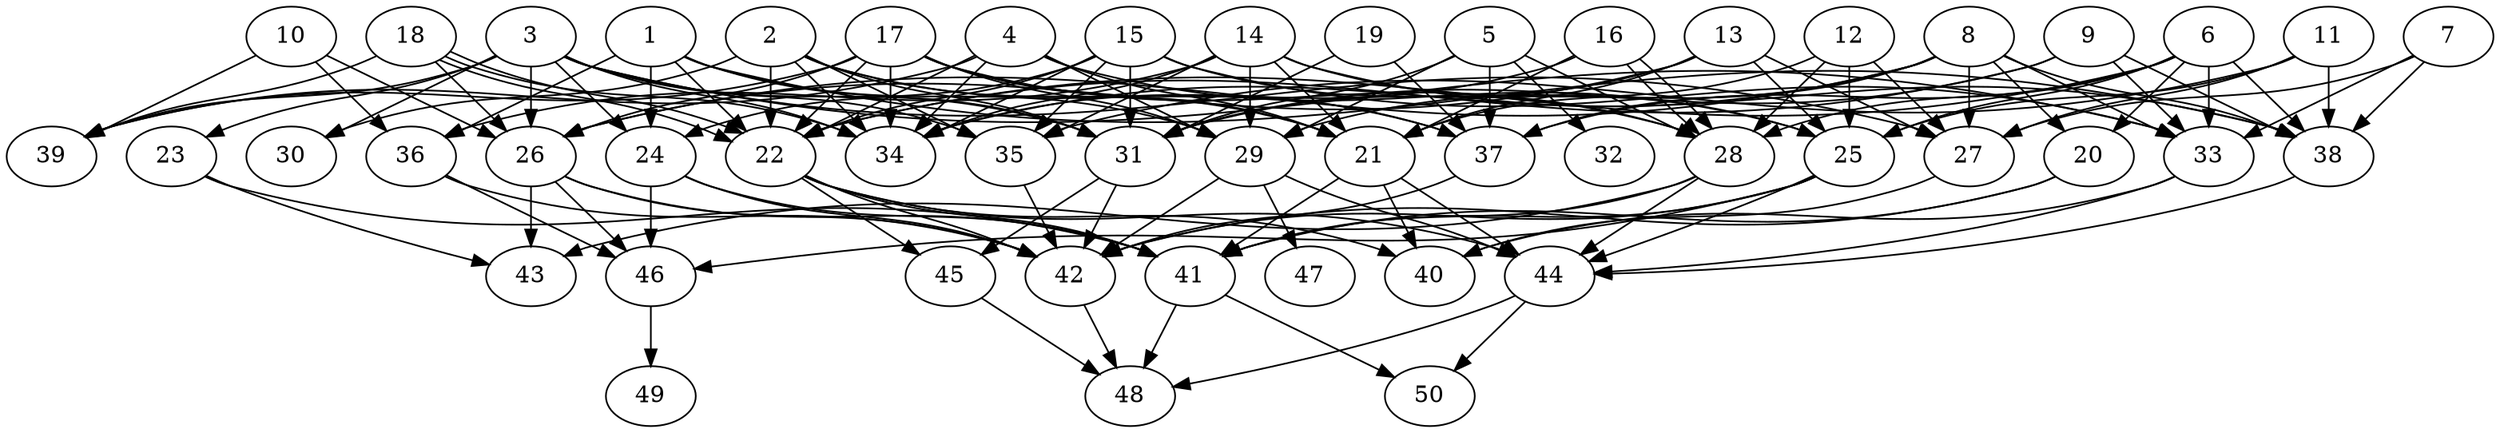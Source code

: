 // DAG automatically generated by daggen at Thu Oct  3 14:07:57 2019
// ./daggen --dot -n 50 --ccr 0.5 --fat 0.7 --regular 0.5 --density 0.5 --mindata 5242880 --maxdata 52428800 
digraph G {
  1 [size="20455424", alpha="0.12", expect_size="10227712"] 
  1 -> 22 [size ="10227712"]
  1 -> 24 [size ="10227712"]
  1 -> 29 [size ="10227712"]
  1 -> 31 [size ="10227712"]
  1 -> 36 [size ="10227712"]
  1 -> 38 [size ="10227712"]
  2 [size="65906688", alpha="0.15", expect_size="32953344"] 
  2 -> 21 [size ="32953344"]
  2 -> 22 [size ="32953344"]
  2 -> 30 [size ="32953344"]
  2 -> 31 [size ="32953344"]
  2 -> 34 [size ="32953344"]
  2 -> 35 [size ="32953344"]
  2 -> 37 [size ="32953344"]
  3 [size="12126208", alpha="0.16", expect_size="6063104"] 
  3 -> 23 [size ="6063104"]
  3 -> 24 [size ="6063104"]
  3 -> 26 [size ="6063104"]
  3 -> 27 [size ="6063104"]
  3 -> 30 [size ="6063104"]
  3 -> 31 [size ="6063104"]
  3 -> 33 [size ="6063104"]
  3 -> 34 [size ="6063104"]
  3 -> 35 [size ="6063104"]
  3 -> 39 [size ="6063104"]
  4 [size="35033088", alpha="0.07", expect_size="17516544"] 
  4 -> 21 [size ="17516544"]
  4 -> 22 [size ="17516544"]
  4 -> 25 [size ="17516544"]
  4 -> 29 [size ="17516544"]
  4 -> 34 [size ="17516544"]
  4 -> 39 [size ="17516544"]
  5 [size="38184960", alpha="0.05", expect_size="19092480"] 
  5 -> 28 [size ="19092480"]
  5 -> 29 [size ="19092480"]
  5 -> 31 [size ="19092480"]
  5 -> 32 [size ="19092480"]
  5 -> 37 [size ="19092480"]
  6 [size="94879744", alpha="0.17", expect_size="47439872"] 
  6 -> 20 [size ="47439872"]
  6 -> 22 [size ="47439872"]
  6 -> 25 [size ="47439872"]
  6 -> 28 [size ="47439872"]
  6 -> 33 [size ="47439872"]
  6 -> 37 [size ="47439872"]
  6 -> 38 [size ="47439872"]
  7 [size="16881664", alpha="0.06", expect_size="8440832"] 
  7 -> 27 [size ="8440832"]
  7 -> 33 [size ="8440832"]
  7 -> 38 [size ="8440832"]
  8 [size="92565504", alpha="0.11", expect_size="46282752"] 
  8 -> 20 [size ="46282752"]
  8 -> 26 [size ="46282752"]
  8 -> 27 [size ="46282752"]
  8 -> 29 [size ="46282752"]
  8 -> 33 [size ="46282752"]
  8 -> 34 [size ="46282752"]
  8 -> 37 [size ="46282752"]
  8 -> 38 [size ="46282752"]
  9 [size="77377536", alpha="0.17", expect_size="38688768"] 
  9 -> 22 [size ="38688768"]
  9 -> 31 [size ="38688768"]
  9 -> 33 [size ="38688768"]
  9 -> 38 [size ="38688768"]
  10 [size="56293376", alpha="0.19", expect_size="28146688"] 
  10 -> 26 [size ="28146688"]
  10 -> 36 [size ="28146688"]
  10 -> 39 [size ="28146688"]
  11 [size="90437632", alpha="0.02", expect_size="45218816"] 
  11 -> 25 [size ="45218816"]
  11 -> 27 [size ="45218816"]
  11 -> 35 [size ="45218816"]
  11 -> 38 [size ="45218816"]
  12 [size="54626304", alpha="0.08", expect_size="27313152"] 
  12 -> 21 [size ="27313152"]
  12 -> 25 [size ="27313152"]
  12 -> 27 [size ="27313152"]
  12 -> 28 [size ="27313152"]
  13 [size="30248960", alpha="0.19", expect_size="15124480"] 
  13 -> 21 [size ="15124480"]
  13 -> 25 [size ="15124480"]
  13 -> 26 [size ="15124480"]
  13 -> 27 [size ="15124480"]
  13 -> 31 [size ="15124480"]
  14 [size="12197888", alpha="0.12", expect_size="6098944"] 
  14 -> 21 [size ="6098944"]
  14 -> 25 [size ="6098944"]
  14 -> 29 [size ="6098944"]
  14 -> 34 [size ="6098944"]
  14 -> 35 [size ="6098944"]
  14 -> 36 [size ="6098944"]
  14 -> 38 [size ="6098944"]
  15 [size="44306432", alpha="0.13", expect_size="22153216"] 
  15 -> 22 [size ="22153216"]
  15 -> 24 [size ="22153216"]
  15 -> 28 [size ="22153216"]
  15 -> 31 [size ="22153216"]
  15 -> 33 [size ="22153216"]
  15 -> 34 [size ="22153216"]
  15 -> 35 [size ="22153216"]
  16 [size="65841152", alpha="0.11", expect_size="32920576"] 
  16 -> 21 [size ="32920576"]
  16 -> 28 [size ="32920576"]
  16 -> 28 [size ="32920576"]
  16 -> 34 [size ="32920576"]
  17 [size="52056064", alpha="0.16", expect_size="26028032"] 
  17 -> 21 [size ="26028032"]
  17 -> 22 [size ="26028032"]
  17 -> 26 [size ="26028032"]
  17 -> 28 [size ="26028032"]
  17 -> 29 [size ="26028032"]
  17 -> 34 [size ="26028032"]
  17 -> 37 [size ="26028032"]
  17 -> 39 [size ="26028032"]
  18 [size="81313792", alpha="0.14", expect_size="40656896"] 
  18 -> 22 [size ="40656896"]
  18 -> 22 [size ="40656896"]
  18 -> 26 [size ="40656896"]
  18 -> 34 [size ="40656896"]
  18 -> 39 [size ="40656896"]
  19 [size="36587520", alpha="0.19", expect_size="18293760"] 
  19 -> 31 [size ="18293760"]
  19 -> 37 [size ="18293760"]
  20 [size="22468608", alpha="0.02", expect_size="11234304"] 
  20 -> 41 [size ="11234304"]
  20 -> 42 [size ="11234304"]
  21 [size="17483776", alpha="0.06", expect_size="8741888"] 
  21 -> 40 [size ="8741888"]
  21 -> 41 [size ="8741888"]
  21 -> 44 [size ="8741888"]
  22 [size="25837568", alpha="0.03", expect_size="12918784"] 
  22 -> 40 [size ="12918784"]
  22 -> 41 [size ="12918784"]
  22 -> 42 [size ="12918784"]
  22 -> 44 [size ="12918784"]
  22 -> 45 [size ="12918784"]
  23 [size="65325056", alpha="0.20", expect_size="32662528"] 
  23 -> 41 [size ="32662528"]
  23 -> 43 [size ="32662528"]
  24 [size="59049984", alpha="0.02", expect_size="29524992"] 
  24 -> 41 [size ="29524992"]
  24 -> 42 [size ="29524992"]
  24 -> 46 [size ="29524992"]
  25 [size="20658176", alpha="0.09", expect_size="10329088"] 
  25 -> 41 [size ="10329088"]
  25 -> 42 [size ="10329088"]
  25 -> 44 [size ="10329088"]
  25 -> 46 [size ="10329088"]
  26 [size="81930240", alpha="0.15", expect_size="40965120"] 
  26 -> 41 [size ="40965120"]
  26 -> 42 [size ="40965120"]
  26 -> 43 [size ="40965120"]
  26 -> 46 [size ="40965120"]
  27 [size="40308736", alpha="0.02", expect_size="20154368"] 
  27 -> 40 [size ="20154368"]
  28 [size="21856256", alpha="0.07", expect_size="10928128"] 
  28 -> 41 [size ="10928128"]
  28 -> 43 [size ="10928128"]
  28 -> 44 [size ="10928128"]
  29 [size="86495232", alpha="0.05", expect_size="43247616"] 
  29 -> 42 [size ="43247616"]
  29 -> 44 [size ="43247616"]
  29 -> 47 [size ="43247616"]
  30 [size="82577408", alpha="0.14", expect_size="41288704"] 
  31 [size="90738688", alpha="0.19", expect_size="45369344"] 
  31 -> 42 [size ="45369344"]
  31 -> 45 [size ="45369344"]
  32 [size="26576896", alpha="0.14", expect_size="13288448"] 
  33 [size="39886848", alpha="0.13", expect_size="19943424"] 
  33 -> 40 [size ="19943424"]
  33 -> 44 [size ="19943424"]
  34 [size="37937152", alpha="0.12", expect_size="18968576"] 
  35 [size="45279232", alpha="0.18", expect_size="22639616"] 
  35 -> 42 [size ="22639616"]
  36 [size="89610240", alpha="0.16", expect_size="44805120"] 
  36 -> 42 [size ="44805120"]
  36 -> 46 [size ="44805120"]
  37 [size="66584576", alpha="0.03", expect_size="33292288"] 
  37 -> 42 [size ="33292288"]
  38 [size="76969984", alpha="0.05", expect_size="38484992"] 
  38 -> 44 [size ="38484992"]
  39 [size="14104576", alpha="0.13", expect_size="7052288"] 
  40 [size="39254016", alpha="0.03", expect_size="19627008"] 
  41 [size="103856128", alpha="0.14", expect_size="51928064"] 
  41 -> 48 [size ="51928064"]
  41 -> 50 [size ="51928064"]
  42 [size="99117056", alpha="0.09", expect_size="49558528"] 
  42 -> 48 [size ="49558528"]
  43 [size="69181440", alpha="0.15", expect_size="34590720"] 
  44 [size="33812480", alpha="0.12", expect_size="16906240"] 
  44 -> 48 [size ="16906240"]
  44 -> 50 [size ="16906240"]
  45 [size="89098240", alpha="0.11", expect_size="44549120"] 
  45 -> 48 [size ="44549120"]
  46 [size="80111616", alpha="0.05", expect_size="40055808"] 
  46 -> 49 [size ="40055808"]
  47 [size="62214144", alpha="0.05", expect_size="31107072"] 
  48 [size="76972032", alpha="0.07", expect_size="38486016"] 
  49 [size="100847616", alpha="0.06", expect_size="50423808"] 
  50 [size="65566720", alpha="0.00", expect_size="32783360"] 
}
